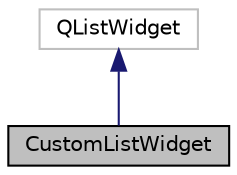 digraph "CustomListWidget"
{
 // LATEX_PDF_SIZE
  edge [fontname="Helvetica",fontsize="10",labelfontname="Helvetica",labelfontsize="10"];
  node [fontname="Helvetica",fontsize="10",shape=record];
  Node0 [label="CustomListWidget",height=0.2,width=0.4,color="black", fillcolor="grey75", style="filled", fontcolor="black",tooltip="The CustomListWidget class : inherits QListWidget."];
  Node1 -> Node0 [dir="back",color="midnightblue",fontsize="10",style="solid",fontname="Helvetica"];
  Node1 [label="QListWidget",height=0.2,width=0.4,color="grey75", fillcolor="white", style="filled",tooltip=" "];
}
